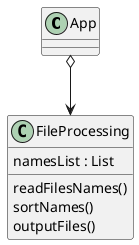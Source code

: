 @startuml

class App {}

class FileProcessing {
    namesList : List

    readFilesNames()
    sortNames()
    outputFiles()
}

App o--> FileProcessing




@enduml
